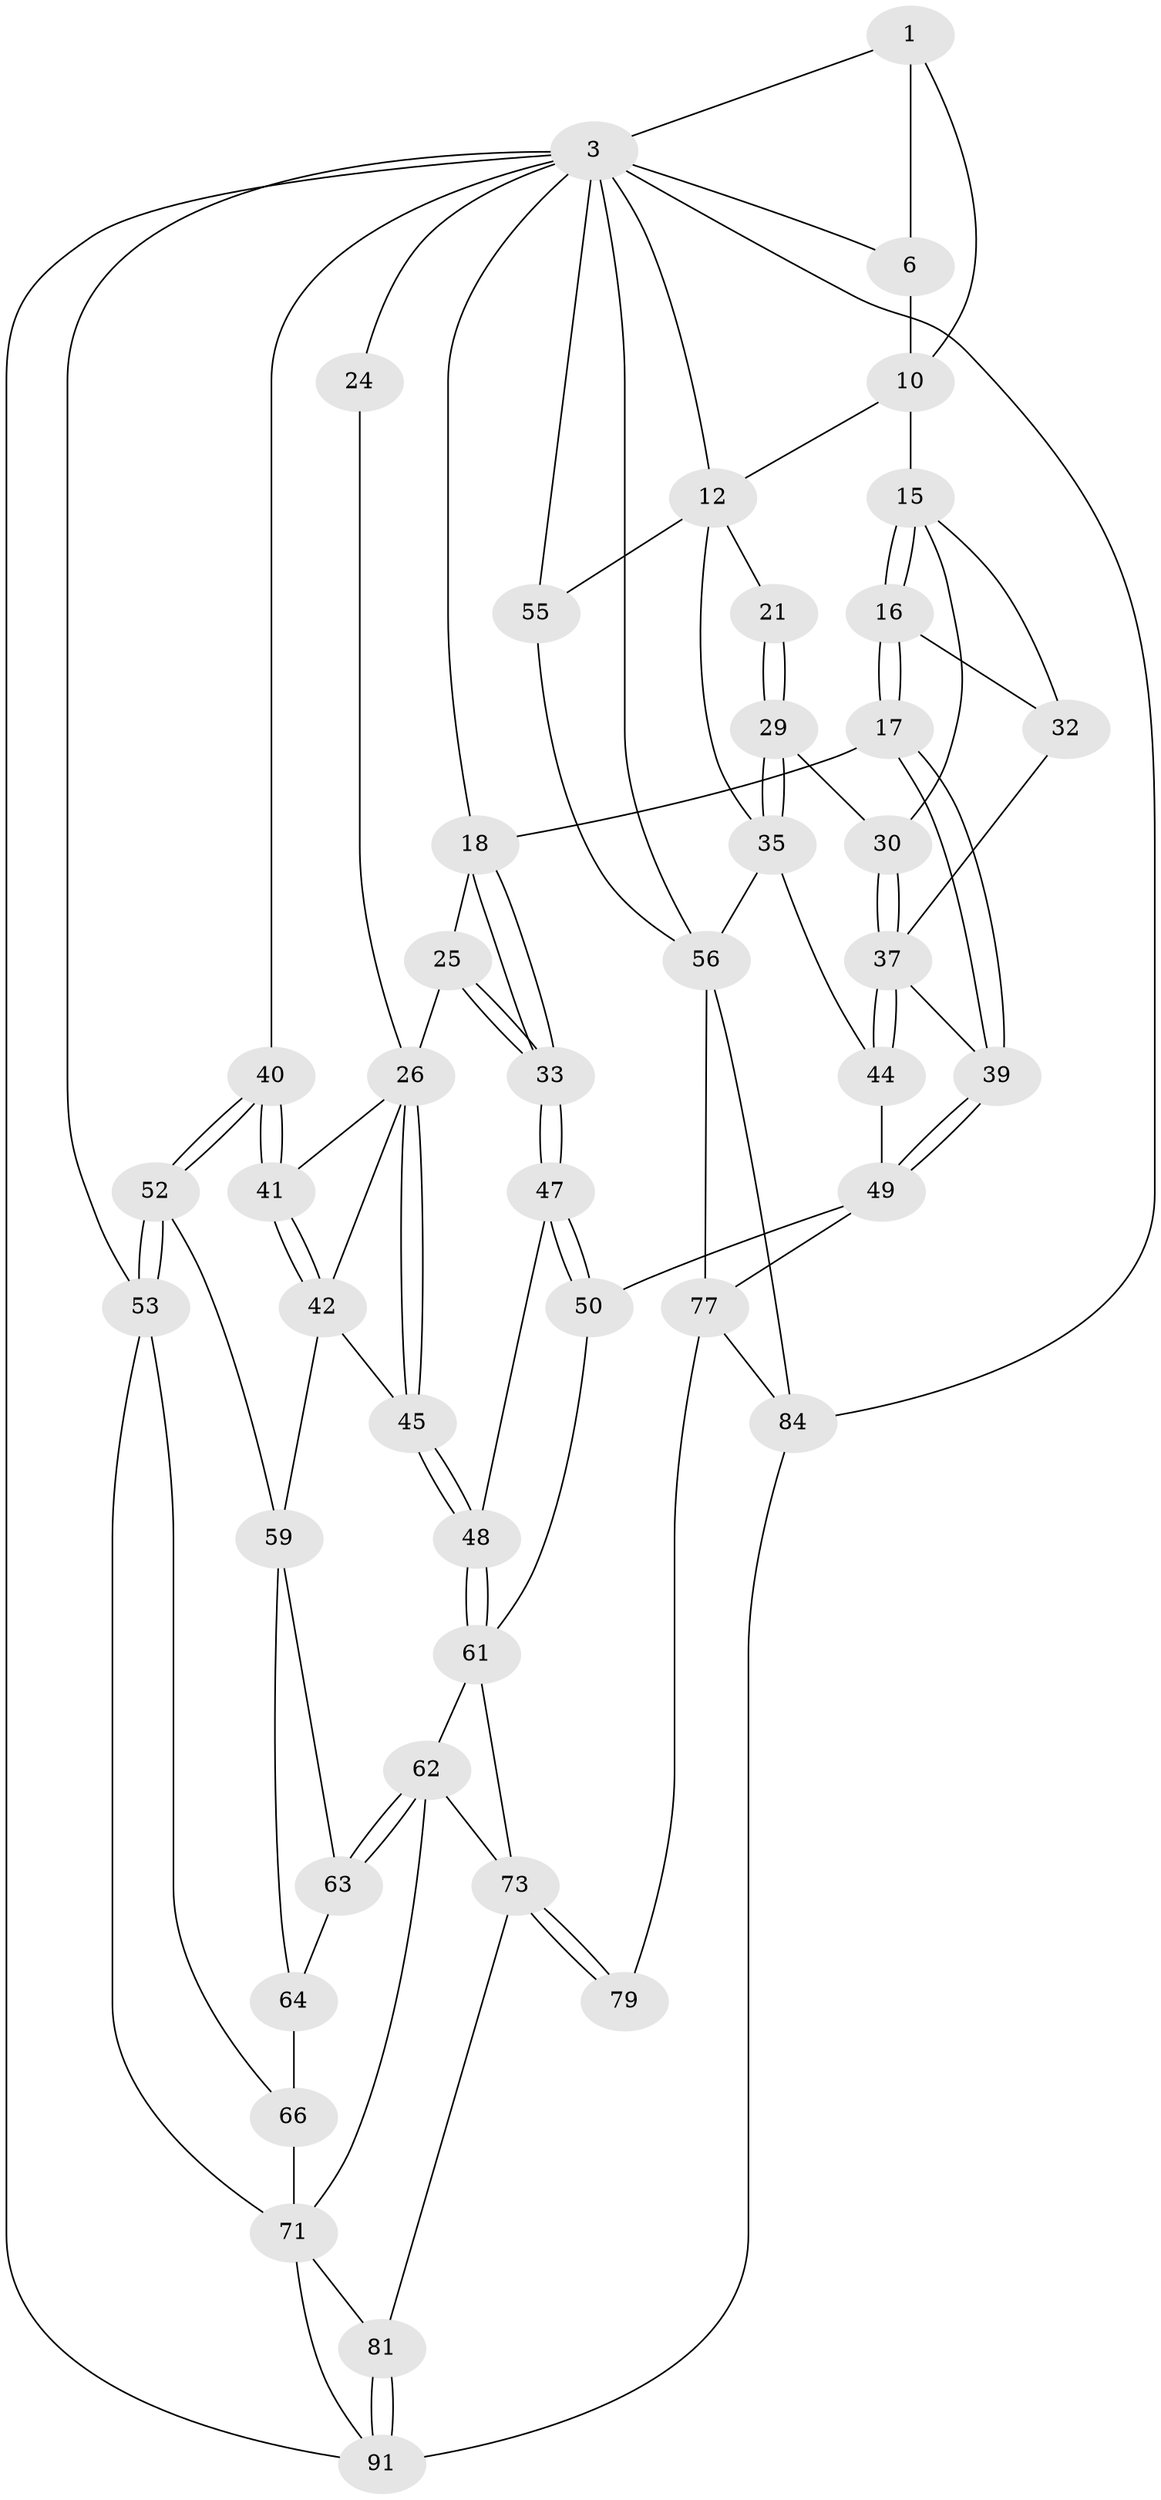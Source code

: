 // original degree distribution, {3: 0.03260869565217391, 5: 0.5543478260869565, 4: 0.20652173913043478, 6: 0.20652173913043478}
// Generated by graph-tools (version 1.1) at 2025/21/03/04/25 18:21:44]
// undirected, 46 vertices, 105 edges
graph export_dot {
graph [start="1"]
  node [color=gray90,style=filled];
  1 [pos="+0.7736116009273756+0",super="+2"];
  3 [pos="+1+0",super="+11+57+4"];
  6 [pos="+0.5446430124696748+0.1418078624643086",super="+7"];
  10 [pos="+0.6611310196804985+0.2513964401138773",super="+14"];
  12 [pos="+1+0.1391865408149581",super="+13+20"];
  15 [pos="+0.6722210341111855+0.3178815149339859",super="+31"];
  16 [pos="+0.5462225139039034+0.40784713696314717"];
  17 [pos="+0.4969443769898901+0.421803902177342"];
  18 [pos="+0.4068887761419726+0.36502751532799194",super="+19"];
  21 [pos="+0.8319816212281298+0.364290583509452"];
  24 [pos="+0.16637618818633956+0.30373674091627895"];
  25 [pos="+0.20581652145136595+0.4502221138120577"];
  26 [pos="+0.17690636495510298+0.4428483012846976",super="+27"];
  29 [pos="+0.8001801186905834+0.4351527921546582"];
  30 [pos="+0.7366582974905588+0.42568903623563153"];
  32 [pos="+0.6274979461647737+0.43995512981727947"];
  33 [pos="+0.31981399303003655+0.5047957936198396"];
  35 [pos="+0.8443778345887148+0.49091090398633164",super="+43"];
  37 [pos="+0.6681219322701496+0.5224119181652715",super="+38"];
  39 [pos="+0.5137081070551702+0.4579050636790907"];
  40 [pos="+0+0.4206800066298469"];
  41 [pos="+0+0.4284716521626941"];
  42 [pos="+0.03852905167141691+0.5390084316632072",super="+46"];
  44 [pos="+0.6700821099898947+0.6351937448184172"];
  45 [pos="+0.12745053676695872+0.5598195205706046"];
  47 [pos="+0.3208690825633451+0.588512282840183"];
  48 [pos="+0.296386594768314+0.6110214030492847"];
  49 [pos="+0.5347327570384452+0.6505675914661402",super="+51"];
  50 [pos="+0.5082699954331128+0.658907314161677"];
  52 [pos="+0+0.7503606615752381"];
  53 [pos="+0+0.8081848483188343",super="+68"];
  55 [pos="+1+0.6578036243130663"];
  56 [pos="+1+0.7050825558861348",super="+75"];
  59 [pos="+0.08638030015850495+0.6035171153058492",super="+60"];
  61 [pos="+0.28168224235330586+0.6415790050945155",super="+72"];
  62 [pos="+0.26988367379855016+0.6561904759368642",super="+70"];
  63 [pos="+0.1275217434938244+0.6671406503980641"];
  64 [pos="+0.11436275987000735+0.6993969826785564",super="+65"];
  66 [pos="+0.05179335998071153+0.791638269341825",super="+67+69"];
  71 [pos="+0.16586337127074974+0.8071635687907784",super="+80"];
  73 [pos="+0.4033910369449262+0.9586425312361719",super="+74"];
  77 [pos="+0.7315712790174664+0.8063265237340225",super="+83+78"];
  79 [pos="+0.4379086959606843+1"];
  81 [pos="+0.14649223652749968+0.9541730683927722"];
  84 [pos="+0.6965461575435388+1",super="+89+85"];
  91 [pos="+0.12752673772413564+1",super="+92"];
  1 -- 6 [weight=2];
  1 -- 10;
  1 -- 3;
  3 -- 12 [weight=2];
  3 -- 55;
  3 -- 56;
  3 -- 84;
  3 -- 18;
  3 -- 53;
  3 -- 6;
  3 -- 40;
  3 -- 24;
  3 -- 91;
  6 -- 10;
  10 -- 12;
  10 -- 15;
  12 -- 21 [weight=2];
  12 -- 35;
  12 -- 55;
  15 -- 16;
  15 -- 16;
  15 -- 32;
  15 -- 30;
  16 -- 17;
  16 -- 17;
  16 -- 32;
  17 -- 18;
  17 -- 39;
  17 -- 39;
  18 -- 33;
  18 -- 33;
  18 -- 25;
  21 -- 29;
  21 -- 29;
  24 -- 26;
  25 -- 26;
  25 -- 33;
  25 -- 33;
  26 -- 45;
  26 -- 45;
  26 -- 41;
  26 -- 42;
  29 -- 30;
  29 -- 35;
  29 -- 35;
  30 -- 37;
  30 -- 37;
  32 -- 37;
  33 -- 47;
  33 -- 47;
  35 -- 56;
  35 -- 44;
  37 -- 44;
  37 -- 44;
  37 -- 39;
  39 -- 49;
  39 -- 49;
  40 -- 41;
  40 -- 41;
  40 -- 52;
  40 -- 52;
  41 -- 42;
  41 -- 42;
  42 -- 59;
  42 -- 45;
  44 -- 49;
  45 -- 48;
  45 -- 48;
  47 -- 48;
  47 -- 50;
  47 -- 50;
  48 -- 61;
  48 -- 61;
  49 -- 50;
  49 -- 77;
  50 -- 61;
  52 -- 53;
  52 -- 53;
  52 -- 59;
  53 -- 66;
  53 -- 71;
  55 -- 56;
  56 -- 84 [weight=2];
  56 -- 77;
  59 -- 63;
  59 -- 64;
  61 -- 62;
  61 -- 73;
  62 -- 63;
  62 -- 63;
  62 -- 71;
  62 -- 73;
  63 -- 64;
  64 -- 66 [weight=2];
  66 -- 71 [weight=2];
  71 -- 81;
  71 -- 91;
  73 -- 79;
  73 -- 79;
  73 -- 81;
  77 -- 79 [weight=2];
  77 -- 84;
  81 -- 91;
  81 -- 91;
  84 -- 91;
}
